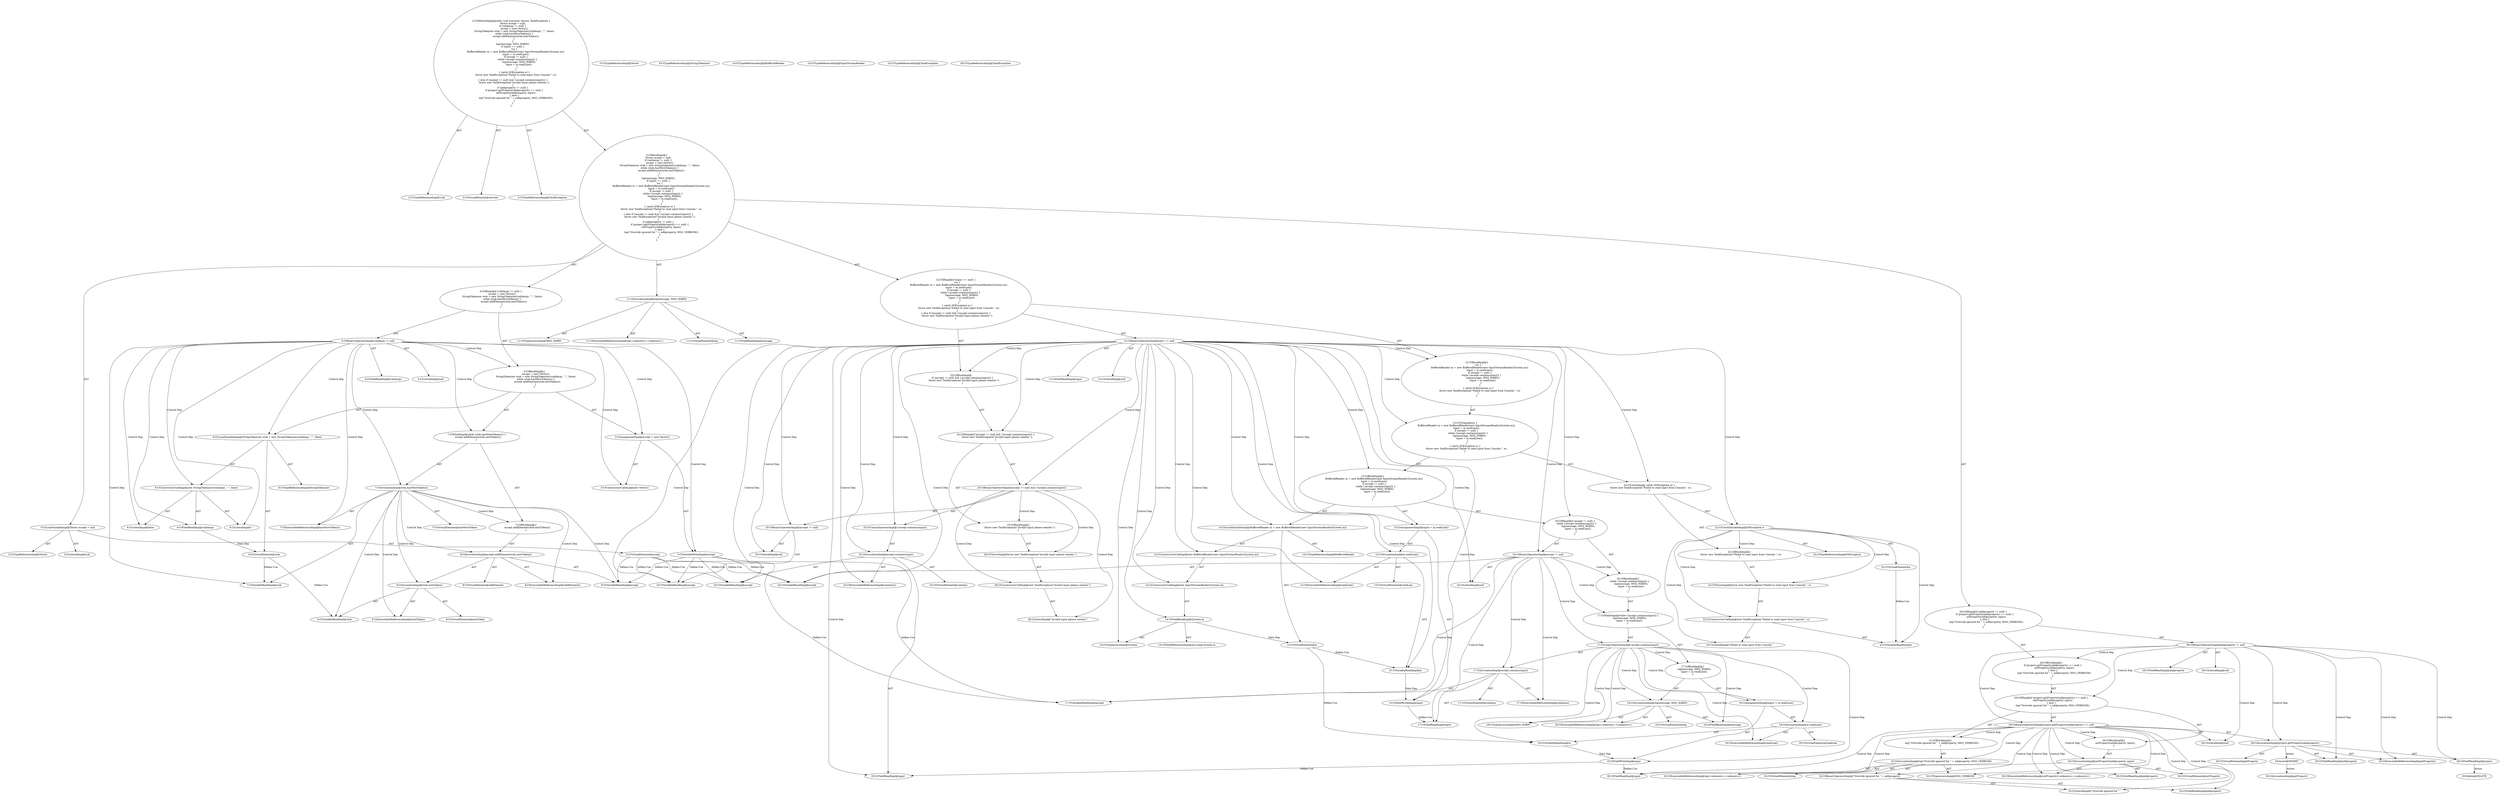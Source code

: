 digraph "execute#?" {
0 [label="2:CtTypeReferenceImpl@void" shape=ellipse]
1 [label="2:CtVirtualElement@execute" shape=ellipse]
2 [label="2:CtTypeReferenceImpl@TaskException" shape=ellipse]
3 [label="3:CtTypeReferenceImpl@Vector" shape=ellipse]
4 [label="3:CtLiteralImpl@null" shape=ellipse]
5 [label="3:CtVirtualElement@accept" shape=ellipse]
6 [label="3:CtLocalVariableImpl@Vector accept = null" shape=ellipse]
7 [label="4:CtFieldReadImpl@validargs" shape=ellipse]
8 [label="4:CtLiteralImpl@null" shape=ellipse]
9 [label="4:CtBinaryOperatorImpl@validargs != null" shape=ellipse]
10 [label="5:CtVariableWriteImpl@accept" shape=ellipse]
11 [label="5:CtTypeReferenceImpl@Vector" shape=ellipse]
12 [label="5:CtConstructorCallImpl@new Vector()" shape=ellipse]
13 [label="5:CtAssignmentImpl@accept = new Vector()" shape=ellipse]
14 [label="6:CtTypeReferenceImpl@StringTokenizer" shape=ellipse]
15 [label="6:CtTypeReferenceImpl@StringTokenizer" shape=ellipse]
16 [label="6:CtFieldReadImpl@validargs" shape=ellipse]
17 [label="6:CtLiteralImpl@\",\"" shape=ellipse]
18 [label="6:CtLiteralImpl@false" shape=ellipse]
19 [label="6:CtConstructorCallImpl@new StringTokenizer(validargs, \",\", false)" shape=ellipse]
20 [label="6:CtVirtualElement@stok" shape=ellipse]
21 [label="6:CtLocalVariableImpl@StringTokenizer stok = new StringTokenizer(validargs, \",\", false)" shape=ellipse]
22 [label="7:CtExecutableReferenceImpl@hasMoreTokens()" shape=ellipse]
23 [label="7:CtVirtualElement@hasMoreTokens" shape=ellipse]
24 [label="7:CtVariableReadImpl@stok" shape=ellipse]
25 [label="7:CtInvocationImpl@stok.hasMoreTokens()" shape=ellipse]
26 [label="8:CtExecutableReferenceImpl@addElement()" shape=ellipse]
27 [label="8:CtVirtualElement@addElement" shape=ellipse]
28 [label="8:CtVariableReadImpl@accept" shape=ellipse]
29 [label="8:CtExecutableReferenceImpl@nextToken()" shape=ellipse]
30 [label="8:CtVirtualElement@nextToken" shape=ellipse]
31 [label="8:CtVariableReadImpl@stok" shape=ellipse]
32 [label="8:CtInvocationImpl@stok.nextToken()" shape=ellipse]
33 [label="8:CtInvocationImpl@accept.addElement(stok.nextToken())" shape=ellipse]
34 [label="7:CtBlockImpl@\{
    accept.addElement(stok.nextToken());
\}" shape=ellipse]
35 [label="7:CtWhileImpl@while (stok.hasMoreTokens()) \{
    accept.addElement(stok.nextToken());
\} " shape=ellipse]
36 [label="4:CtBlockImpl@\{
    accept = new Vector();
    StringTokenizer stok = new StringTokenizer(validargs, \",\", false);
    while (stok.hasMoreTokens()) \{
        accept.addElement(stok.nextToken());
    \} 
\}" shape=ellipse]
37 [label="4:CtIfImpl@if (validargs != null) \{
    accept = new Vector();
    StringTokenizer stok = new StringTokenizer(validargs, \",\", false);
    while (stok.hasMoreTokens()) \{
        accept.addElement(stok.nextToken());
    \} 
\}" shape=ellipse]
38 [label="11:CtExecutableReferenceImpl@log(<unknown>,<unknown>)" shape=ellipse]
39 [label="11:CtVirtualElement@log" shape=ellipse]
40 [label="11:CtFieldReadImpl@message" shape=ellipse]
41 [label="11:CtTypeAccessImpl@MSG_WARN" shape=ellipse]
42 [label="11:CtInvocationImpl@log(message, MSG_WARN)" shape=ellipse]
43 [label="12:CtFieldReadImpl@input" shape=ellipse]
44 [label="12:CtLiteralImpl@null" shape=ellipse]
45 [label="12:CtBinaryOperatorImpl@input == null" shape=ellipse]
46 [label="14:CtTypeReferenceImpl@BufferedReader" shape=ellipse]
47 [label="14:CtTypeReferenceImpl@BufferedReader" shape=ellipse]
48 [label="14:CtTypeReferenceImpl@InputStreamReader" shape=ellipse]
49 [label="14:CtTypeAccessImpl@System" shape=ellipse]
50 [label="14:CtFieldReadImpl@System.in" shape=ellipse]
51 [label="14:CtFieldReferenceImpl@java.lang.System.in" shape=ellipse]
52 [label="14:CtConstructorCallImpl@new InputStreamReader(System.in)" shape=ellipse]
53 [label="14:CtConstructorCallImpl@new BufferedReader(new InputStreamReader(System.in))" shape=ellipse]
54 [label="14:CtVirtualElement@in" shape=ellipse]
55 [label="14:CtLocalVariableImpl@BufferedReader in = new BufferedReader(new InputStreamReader(System.in))" shape=ellipse]
56 [label="15:CtFieldWriteImpl@input" shape=ellipse]
57 [label="15:CtExecutableReferenceImpl@readLine()" shape=ellipse]
58 [label="15:CtVirtualElement@readLine" shape=ellipse]
59 [label="15:CtVariableReadImpl@in" shape=ellipse]
60 [label="15:CtInvocationImpl@in.readLine()" shape=ellipse]
61 [label="15:CtAssignmentImpl@input = in.readLine()" shape=ellipse]
62 [label="16:CtVariableReadImpl@accept" shape=ellipse]
63 [label="16:CtLiteralImpl@null" shape=ellipse]
64 [label="16:CtBinaryOperatorImpl@accept != null" shape=ellipse]
65 [label="17:CtExecutableReferenceImpl@contains()" shape=ellipse]
66 [label="17:CtVirtualElement@contains" shape=ellipse]
67 [label="17:CtVariableReadImpl@accept" shape=ellipse]
68 [label="17:CtFieldReadImpl@input" shape=ellipse]
69 [label="17:CtInvocationImpl@accept.contains(input)" shape=ellipse]
70 [label="17:CtUnaryOperatorImpl@!accept.contains(input)" shape=ellipse]
71 [label="18:CtExecutableReferenceImpl@log(<unknown>,<unknown>)" shape=ellipse]
72 [label="18:CtVirtualElement@log" shape=ellipse]
73 [label="18:CtFieldReadImpl@message" shape=ellipse]
74 [label="18:CtTypeAccessImpl@MSG_WARN" shape=ellipse]
75 [label="18:CtInvocationImpl@log(message, MSG_WARN)" shape=ellipse]
76 [label="19:CtFieldWriteImpl@input" shape=ellipse]
77 [label="19:CtExecutableReferenceImpl@readLine()" shape=ellipse]
78 [label="19:CtVirtualElement@readLine" shape=ellipse]
79 [label="19:CtVariableReadImpl@in" shape=ellipse]
80 [label="19:CtInvocationImpl@in.readLine()" shape=ellipse]
81 [label="19:CtAssignmentImpl@input = in.readLine()" shape=ellipse]
82 [label="17:CtBlockImpl@\{
    log(message, MSG_WARN);
    input = in.readLine();
\}" shape=ellipse]
83 [label="17:CtWhileImpl@while (!accept.contains(input)) \{
    log(message, MSG_WARN);
    input = in.readLine();
\} " shape=ellipse]
84 [label="16:CtBlockImpl@\{
    while (!accept.contains(input)) \{
        log(message, MSG_WARN);
        input = in.readLine();
    \} 
\}" shape=ellipse]
85 [label="16:CtIfImpl@if (accept != null) \{
    while (!accept.contains(input)) \{
        log(message, MSG_WARN);
        input = in.readLine();
    \} 
\}" shape=ellipse]
86 [label="13:CtBlockImpl@\{
    BufferedReader in = new BufferedReader(new InputStreamReader(System.in));
    input = in.readLine();
    if (accept != null) \{
        while (!accept.contains(input)) \{
            log(message, MSG_WARN);
            input = in.readLine();
        \} 
    \}
\}" shape=ellipse]
87 [label="22:CtVirtualElement@e" shape=ellipse]
88 [label="22:CtTypeReferenceImpl@IOException" shape=ellipse]
89 [label="22:CtCatchVariableImpl@IOException e" shape=ellipse]
90 [label="23:CtTypeReferenceImpl@TaskException" shape=ellipse]
91 [label="23:CtLiteralImpl@\"Failed to read input from Console.\"" shape=ellipse]
92 [label="23:CtVariableReadImpl@e" shape=ellipse]
93 [label="23:CtConstructorCallImpl@new TaskException(\"Failed to read input from Console.\", e)" shape=ellipse]
94 [label="23:CtThrowImpl@throw new TaskException(\"Failed to read input from Console.\", e)" shape=ellipse]
95 [label="22:CtBlockImpl@\{
    throw new TaskException(\"Failed to read input from Console.\", e);
\}" shape=ellipse]
96 [label="22:CtCatchImpl@ catch (IOException e) \{
    throw new TaskException(\"Failed to read input from Console.\", e);
\}" shape=ellipse]
97 [label="13:CtTryImpl@try \{
    BufferedReader in = new BufferedReader(new InputStreamReader(System.in));
    input = in.readLine();
    if (accept != null) \{
        while (!accept.contains(input)) \{
            log(message, MSG_WARN);
            input = in.readLine();
        \} 
    \}
\} catch (IOException e) \{
    throw new TaskException(\"Failed to read input from Console.\", e);
\}" shape=ellipse]
98 [label="12:CtBlockImpl@\{
    try \{
        BufferedReader in = new BufferedReader(new InputStreamReader(System.in));
        input = in.readLine();
        if (accept != null) \{
            while (!accept.contains(input)) \{
                log(message, MSG_WARN);
                input = in.readLine();
            \} 
        \}
    \} catch (IOException e) \{
        throw new TaskException(\"Failed to read input from Console.\", e);
    \}
\}" shape=ellipse]
99 [label="25:CtVariableReadImpl@accept" shape=ellipse]
100 [label="25:CtLiteralImpl@null" shape=ellipse]
101 [label="25:CtBinaryOperatorImpl@(accept != null)" shape=ellipse]
102 [label="25:CtExecutableReferenceImpl@contains()" shape=ellipse]
103 [label="25:CtVirtualElement@contains" shape=ellipse]
104 [label="25:CtVariableReadImpl@accept" shape=ellipse]
105 [label="25:CtFieldReadImpl@input" shape=ellipse]
106 [label="25:CtInvocationImpl@accept.contains(input)" shape=ellipse]
107 [label="25:CtUnaryOperatorImpl@(!accept.contains(input))" shape=ellipse]
108 [label="25:CtBinaryOperatorImpl@(accept != null) && (!accept.contains(input))" shape=ellipse]
109 [label="26:CtTypeReferenceImpl@TaskException" shape=ellipse]
110 [label="26:CtLiteralImpl@\"Invalid input please reenter.\"" shape=ellipse]
111 [label="26:CtConstructorCallImpl@new TaskException(\"Invalid input please reenter.\")" shape=ellipse]
112 [label="26:CtThrowImpl@throw new TaskException(\"Invalid input please reenter.\")" shape=ellipse]
113 [label="25:CtBlockImpl@\{
    throw new TaskException(\"Invalid input please reenter.\");
\}" shape=ellipse]
114 [label="25:CtIfImpl@if ((accept != null) && (!accept.contains(input))) \{
    throw new TaskException(\"Invalid input please reenter.\");
\}" shape=ellipse]
115 [label="25:CtBlockImpl@
    if ((accept != null) && (!accept.contains(input))) \{
        throw new TaskException(\"Invalid input please reenter.\");
    \}
" shape=ellipse]
116 [label="12:CtIfImpl@if (input == null) \{
    try \{
        BufferedReader in = new BufferedReader(new InputStreamReader(System.in));
        input = in.readLine();
        if (accept != null) \{
            while (!accept.contains(input)) \{
                log(message, MSG_WARN);
                input = in.readLine();
            \} 
        \}
    \} catch (IOException e) \{
        throw new TaskException(\"Failed to read input from Console.\", e);
    \}
\} else if ((accept != null) && (!accept.contains(input))) \{
    throw new TaskException(\"Invalid input please reenter.\");
\}" shape=ellipse]
117 [label="28:CtFieldReadImpl@addproperty" shape=ellipse]
118 [label="28:CtLiteralImpl@null" shape=ellipse]
119 [label="28:CtBinaryOperatorImpl@addproperty != null" shape=ellipse]
120 [label="29:CtExecutableReferenceImpl@getProperty()" shape=ellipse]
121 [label="29:CtVirtualElement@getProperty" shape=ellipse]
122 [label="29:CtFieldReadImpl@project" shape=ellipse]
123 [label="29:CtFieldReadImpl@addproperty" shape=ellipse]
124 [label="29:CtInvocationImpl@project.getProperty(addproperty)" shape=ellipse]
125 [label="29:CtLiteralImpl@null" shape=ellipse]
126 [label="29:CtBinaryOperatorImpl@project.getProperty(addproperty) == null" shape=ellipse]
127 [label="30:CtExecutableReferenceImpl@setProperty(<unknown>,<unknown>)" shape=ellipse]
128 [label="30:CtVirtualElement@setProperty" shape=ellipse]
129 [label="30:CtFieldReadImpl@addproperty" shape=ellipse]
130 [label="30:CtFieldReadImpl@input" shape=ellipse]
131 [label="30:CtInvocationImpl@setProperty(addproperty, input)" shape=ellipse]
132 [label="29:CtBlockImpl@\{
    setProperty(addproperty, input);
\}" shape=ellipse]
133 [label="32:CtExecutableReferenceImpl@log(<unknown>,<unknown>)" shape=ellipse]
134 [label="32:CtVirtualElement@log" shape=ellipse]
135 [label="32:CtLiteralImpl@\"Override ignored for \"" shape=ellipse]
136 [label="32:CtFieldReadImpl@addproperty" shape=ellipse]
137 [label="32:CtBinaryOperatorImpl@\"Override ignored for \" + addproperty" shape=ellipse]
138 [label="32:CtTypeAccessImpl@MSG_VERBOSE" shape=ellipse]
139 [label="32:CtInvocationImpl@log(\"Override ignored for \" + addproperty, MSG_VERBOSE)" shape=ellipse]
140 [label="31:CtBlockImpl@\{
    log(\"Override ignored for \" + addproperty, MSG_VERBOSE);
\}" shape=ellipse]
141 [label="29:CtIfImpl@if (project.getProperty(addproperty) == null) \{
    setProperty(addproperty, input);
\} else \{
    log(\"Override ignored for \" + addproperty, MSG_VERBOSE);
\}" shape=ellipse]
142 [label="28:CtBlockImpl@\{
    if (project.getProperty(addproperty) == null) \{
        setProperty(addproperty, input);
    \} else \{
        log(\"Override ignored for \" + addproperty, MSG_VERBOSE);
    \}
\}" shape=ellipse]
143 [label="28:CtIfImpl@if (addproperty != null) \{
    if (project.getProperty(addproperty) == null) \{
        setProperty(addproperty, input);
    \} else \{
        log(\"Override ignored for \" + addproperty, MSG_VERBOSE);
    \}
\}" shape=ellipse]
144 [label="2:CtBlockImpl@\{
    Vector accept = null;
    if (validargs != null) \{
        accept = new Vector();
        StringTokenizer stok = new StringTokenizer(validargs, \",\", false);
        while (stok.hasMoreTokens()) \{
            accept.addElement(stok.nextToken());
        \} 
    \}
    log(message, MSG_WARN);
    if (input == null) \{
        try \{
            BufferedReader in = new BufferedReader(new InputStreamReader(System.in));
            input = in.readLine();
            if (accept != null) \{
                while (!accept.contains(input)) \{
                    log(message, MSG_WARN);
                    input = in.readLine();
                \} 
            \}
        \} catch (IOException e) \{
            throw new TaskException(\"Failed to read input from Console.\", e);
        \}
    \} else if ((accept != null) && (!accept.contains(input))) \{
        throw new TaskException(\"Invalid input please reenter.\");
    \}
    if (addproperty != null) \{
        if (project.getProperty(addproperty) == null) \{
            setProperty(addproperty, input);
        \} else \{
            log(\"Override ignored for \" + addproperty, MSG_VERBOSE);
        \}
    \}
\}" shape=ellipse]
145 [label="2:CtMethodImpl@public void execute() throws TaskException \{
    Vector accept = null;
    if (validargs != null) \{
        accept = new Vector();
        StringTokenizer stok = new StringTokenizer(validargs, \",\", false);
        while (stok.hasMoreTokens()) \{
            accept.addElement(stok.nextToken());
        \} 
    \}
    log(message, MSG_WARN);
    if (input == null) \{
        try \{
            BufferedReader in = new BufferedReader(new InputStreamReader(System.in));
            input = in.readLine();
            if (accept != null) \{
                while (!accept.contains(input)) \{
                    log(message, MSG_WARN);
                    input = in.readLine();
                \} 
            \}
        \} catch (IOException e) \{
            throw new TaskException(\"Failed to read input from Console.\", e);
        \}
    \} else if ((accept != null) && (!accept.contains(input))) \{
        throw new TaskException(\"Invalid input please reenter.\");
    \}
    if (addproperty != null) \{
        if (project.getProperty(addproperty) == null) \{
            setProperty(addproperty, input);
        \} else \{
            log(\"Override ignored for \" + addproperty, MSG_VERBOSE);
        \}
    \}
\}" shape=ellipse]
146 [label="29:Delete@DELETE" shape=ellipse]
147 [label="29:Insert@INSERT" shape=ellipse]
148 [label="29:CtInvocationImpl@getProject()" shape=ellipse]
5 -> 28 [label="Define-Use"];
5 -> 62 [label="Define-Use"];
5 -> 67 [label="Define-Use"];
5 -> 99 [label="Define-Use"];
5 -> 104 [label="Define-Use"];
6 -> 5 [label="AST"];
6 -> 3 [label="AST"];
6 -> 4 [label="AST"];
9 -> 7 [label="AST"];
9 -> 8 [label="AST"];
9 -> 36 [label="Control Dep"];
9 -> 13 [label="Control Dep"];
9 -> 10 [label="Control Dep"];
9 -> 12 [label="Control Dep"];
9 -> 21 [label="Control Dep"];
9 -> 19 [label="Control Dep"];
9 -> 16 [label="Control Dep"];
9 -> 17 [label="Control Dep"];
9 -> 18 [label="Control Dep"];
9 -> 35 [label="Control Dep"];
9 -> 25 [label="Control Dep"];
9 -> 22 [label="Control Dep"];
9 -> 24 [label="Control Dep"];
10 -> 28 [label="Define-Use"];
10 -> 62 [label="Define-Use"];
10 -> 67 [label="Define-Use"];
10 -> 99 [label="Define-Use"];
10 -> 104 [label="Define-Use"];
13 -> 10 [label="AST"];
13 -> 12 [label="AST"];
16 -> 20 [label="Data Dep"];
19 -> 16 [label="AST"];
19 -> 17 [label="AST"];
19 -> 18 [label="AST"];
20 -> 24 [label="Define-Use"];
20 -> 31 [label="Define-Use"];
21 -> 20 [label="AST"];
21 -> 14 [label="AST"];
21 -> 19 [label="AST"];
25 -> 23 [label="AST"];
25 -> 24 [label="AST"];
25 -> 22 [label="AST"];
25 -> 34 [label="Control Dep"];
25 -> 33 [label="Control Dep"];
25 -> 26 [label="Control Dep"];
25 -> 28 [label="Control Dep"];
25 -> 32 [label="Control Dep"];
25 -> 29 [label="Control Dep"];
25 -> 31 [label="Control Dep"];
32 -> 30 [label="AST"];
32 -> 31 [label="AST"];
32 -> 29 [label="AST"];
33 -> 27 [label="AST"];
33 -> 28 [label="AST"];
33 -> 26 [label="AST"];
33 -> 32 [label="AST"];
34 -> 33 [label="AST"];
35 -> 25 [label="AST"];
35 -> 34 [label="AST"];
36 -> 13 [label="AST"];
36 -> 21 [label="AST"];
36 -> 35 [label="AST"];
37 -> 9 [label="AST"];
37 -> 36 [label="AST"];
42 -> 39 [label="AST"];
42 -> 38 [label="AST"];
42 -> 40 [label="AST"];
42 -> 41 [label="AST"];
45 -> 43 [label="AST"];
45 -> 44 [label="AST"];
45 -> 98 [label="Control Dep"];
45 -> 97 [label="Control Dep"];
45 -> 86 [label="Control Dep"];
45 -> 55 [label="Control Dep"];
45 -> 53 [label="Control Dep"];
45 -> 52 [label="Control Dep"];
45 -> 50 [label="Control Dep"];
45 -> 49 [label="Control Dep"];
45 -> 61 [label="Control Dep"];
45 -> 56 [label="Control Dep"];
45 -> 60 [label="Control Dep"];
45 -> 57 [label="Control Dep"];
45 -> 59 [label="Control Dep"];
45 -> 85 [label="Control Dep"];
45 -> 64 [label="Control Dep"];
45 -> 62 [label="Control Dep"];
45 -> 63 [label="Control Dep"];
45 -> 96 [label="Control Dep"];
45 -> 89 [label="Control Dep"];
45 -> 115 [label="Control Dep"];
45 -> 114 [label="Control Dep"];
45 -> 108 [label="Control Dep"];
45 -> 101 [label="Control Dep"];
45 -> 99 [label="Control Dep"];
45 -> 100 [label="Control Dep"];
45 -> 107 [label="Control Dep"];
45 -> 106 [label="Control Dep"];
45 -> 102 [label="Control Dep"];
45 -> 104 [label="Control Dep"];
45 -> 105 [label="Control Dep"];
50 -> 49 [label="AST"];
50 -> 51 [label="AST"];
50 -> 54 [label="Data Dep"];
52 -> 50 [label="AST"];
53 -> 52 [label="AST"];
54 -> 59 [label="Define-Use"];
54 -> 79 [label="Define-Use"];
55 -> 54 [label="AST"];
55 -> 46 [label="AST"];
55 -> 53 [label="AST"];
56 -> 68 [label="Define-Use"];
59 -> 56 [label="Data Dep"];
60 -> 58 [label="AST"];
60 -> 59 [label="AST"];
60 -> 57 [label="AST"];
61 -> 56 [label="AST"];
61 -> 60 [label="AST"];
64 -> 62 [label="AST"];
64 -> 63 [label="AST"];
64 -> 84 [label="Control Dep"];
64 -> 83 [label="Control Dep"];
64 -> 70 [label="Control Dep"];
64 -> 69 [label="Control Dep"];
64 -> 65 [label="Control Dep"];
64 -> 67 [label="Control Dep"];
64 -> 68 [label="Control Dep"];
69 -> 66 [label="AST"];
69 -> 67 [label="AST"];
69 -> 65 [label="AST"];
69 -> 68 [label="AST"];
70 -> 69 [label="AST"];
70 -> 82 [label="Control Dep"];
70 -> 75 [label="Control Dep"];
70 -> 71 [label="Control Dep"];
70 -> 73 [label="Control Dep"];
70 -> 74 [label="Control Dep"];
70 -> 81 [label="Control Dep"];
70 -> 76 [label="Control Dep"];
70 -> 80 [label="Control Dep"];
70 -> 77 [label="Control Dep"];
70 -> 79 [label="Control Dep"];
75 -> 72 [label="AST"];
75 -> 71 [label="AST"];
75 -> 73 [label="AST"];
75 -> 74 [label="AST"];
76 -> 105 [label="Define-Use"];
76 -> 130 [label="Define-Use"];
79 -> 76 [label="Data Dep"];
80 -> 78 [label="AST"];
80 -> 79 [label="AST"];
80 -> 77 [label="AST"];
81 -> 76 [label="AST"];
81 -> 80 [label="AST"];
82 -> 75 [label="AST"];
82 -> 81 [label="AST"];
83 -> 70 [label="AST"];
83 -> 82 [label="AST"];
84 -> 83 [label="AST"];
85 -> 64 [label="AST"];
85 -> 84 [label="AST"];
86 -> 55 [label="AST"];
86 -> 61 [label="AST"];
86 -> 85 [label="AST"];
87 -> 92 [label="Define-Use"];
89 -> 87 [label="AST"];
89 -> 88 [label="AST"];
89 -> 95 [label="Control Dep"];
89 -> 94 [label="Control Dep"];
89 -> 93 [label="Control Dep"];
89 -> 91 [label="Control Dep"];
89 -> 92 [label="Control Dep"];
93 -> 91 [label="AST"];
93 -> 92 [label="AST"];
94 -> 93 [label="AST"];
95 -> 94 [label="AST"];
96 -> 89 [label="AST"];
96 -> 95 [label="AST"];
97 -> 86 [label="AST"];
97 -> 96 [label="AST"];
98 -> 97 [label="AST"];
101 -> 99 [label="AST"];
101 -> 100 [label="AST"];
106 -> 103 [label="AST"];
106 -> 104 [label="AST"];
106 -> 102 [label="AST"];
106 -> 105 [label="AST"];
107 -> 106 [label="AST"];
108 -> 101 [label="AST"];
108 -> 107 [label="AST"];
108 -> 113 [label="Control Dep"];
108 -> 112 [label="Control Dep"];
108 -> 111 [label="Control Dep"];
108 -> 110 [label="Control Dep"];
111 -> 110 [label="AST"];
112 -> 111 [label="AST"];
113 -> 112 [label="AST"];
114 -> 108 [label="AST"];
114 -> 113 [label="AST"];
115 -> 114 [label="AST"];
116 -> 45 [label="AST"];
116 -> 98 [label="AST"];
116 -> 115 [label="AST"];
119 -> 117 [label="AST"];
119 -> 118 [label="AST"];
119 -> 142 [label="Control Dep"];
119 -> 141 [label="Control Dep"];
119 -> 126 [label="Control Dep"];
119 -> 124 [label="Control Dep"];
119 -> 120 [label="Control Dep"];
119 -> 122 [label="Control Dep"];
119 -> 123 [label="Control Dep"];
119 -> 125 [label="Control Dep"];
122 -> 146 [label="Action"];
124 -> 121 [label="AST"];
124 -> 122 [label="AST"];
124 -> 120 [label="AST"];
124 -> 123 [label="AST"];
124 -> 147 [label="Action"];
126 -> 124 [label="AST"];
126 -> 125 [label="AST"];
126 -> 132 [label="Control Dep"];
126 -> 131 [label="Control Dep"];
126 -> 127 [label="Control Dep"];
126 -> 129 [label="Control Dep"];
126 -> 130 [label="Control Dep"];
126 -> 140 [label="Control Dep"];
126 -> 139 [label="Control Dep"];
126 -> 133 [label="Control Dep"];
126 -> 137 [label="Control Dep"];
126 -> 135 [label="Control Dep"];
126 -> 136 [label="Control Dep"];
126 -> 138 [label="Control Dep"];
131 -> 128 [label="AST"];
131 -> 127 [label="AST"];
131 -> 129 [label="AST"];
131 -> 130 [label="AST"];
132 -> 131 [label="AST"];
137 -> 135 [label="AST"];
137 -> 136 [label="AST"];
139 -> 134 [label="AST"];
139 -> 133 [label="AST"];
139 -> 137 [label="AST"];
139 -> 138 [label="AST"];
140 -> 139 [label="AST"];
141 -> 126 [label="AST"];
141 -> 132 [label="AST"];
141 -> 140 [label="AST"];
142 -> 141 [label="AST"];
143 -> 119 [label="AST"];
143 -> 142 [label="AST"];
144 -> 6 [label="AST"];
144 -> 37 [label="AST"];
144 -> 42 [label="AST"];
144 -> 116 [label="AST"];
144 -> 143 [label="AST"];
145 -> 1 [label="AST"];
145 -> 0 [label="AST"];
145 -> 2 [label="AST"];
145 -> 144 [label="AST"];
147 -> 148 [label="Action"];
}